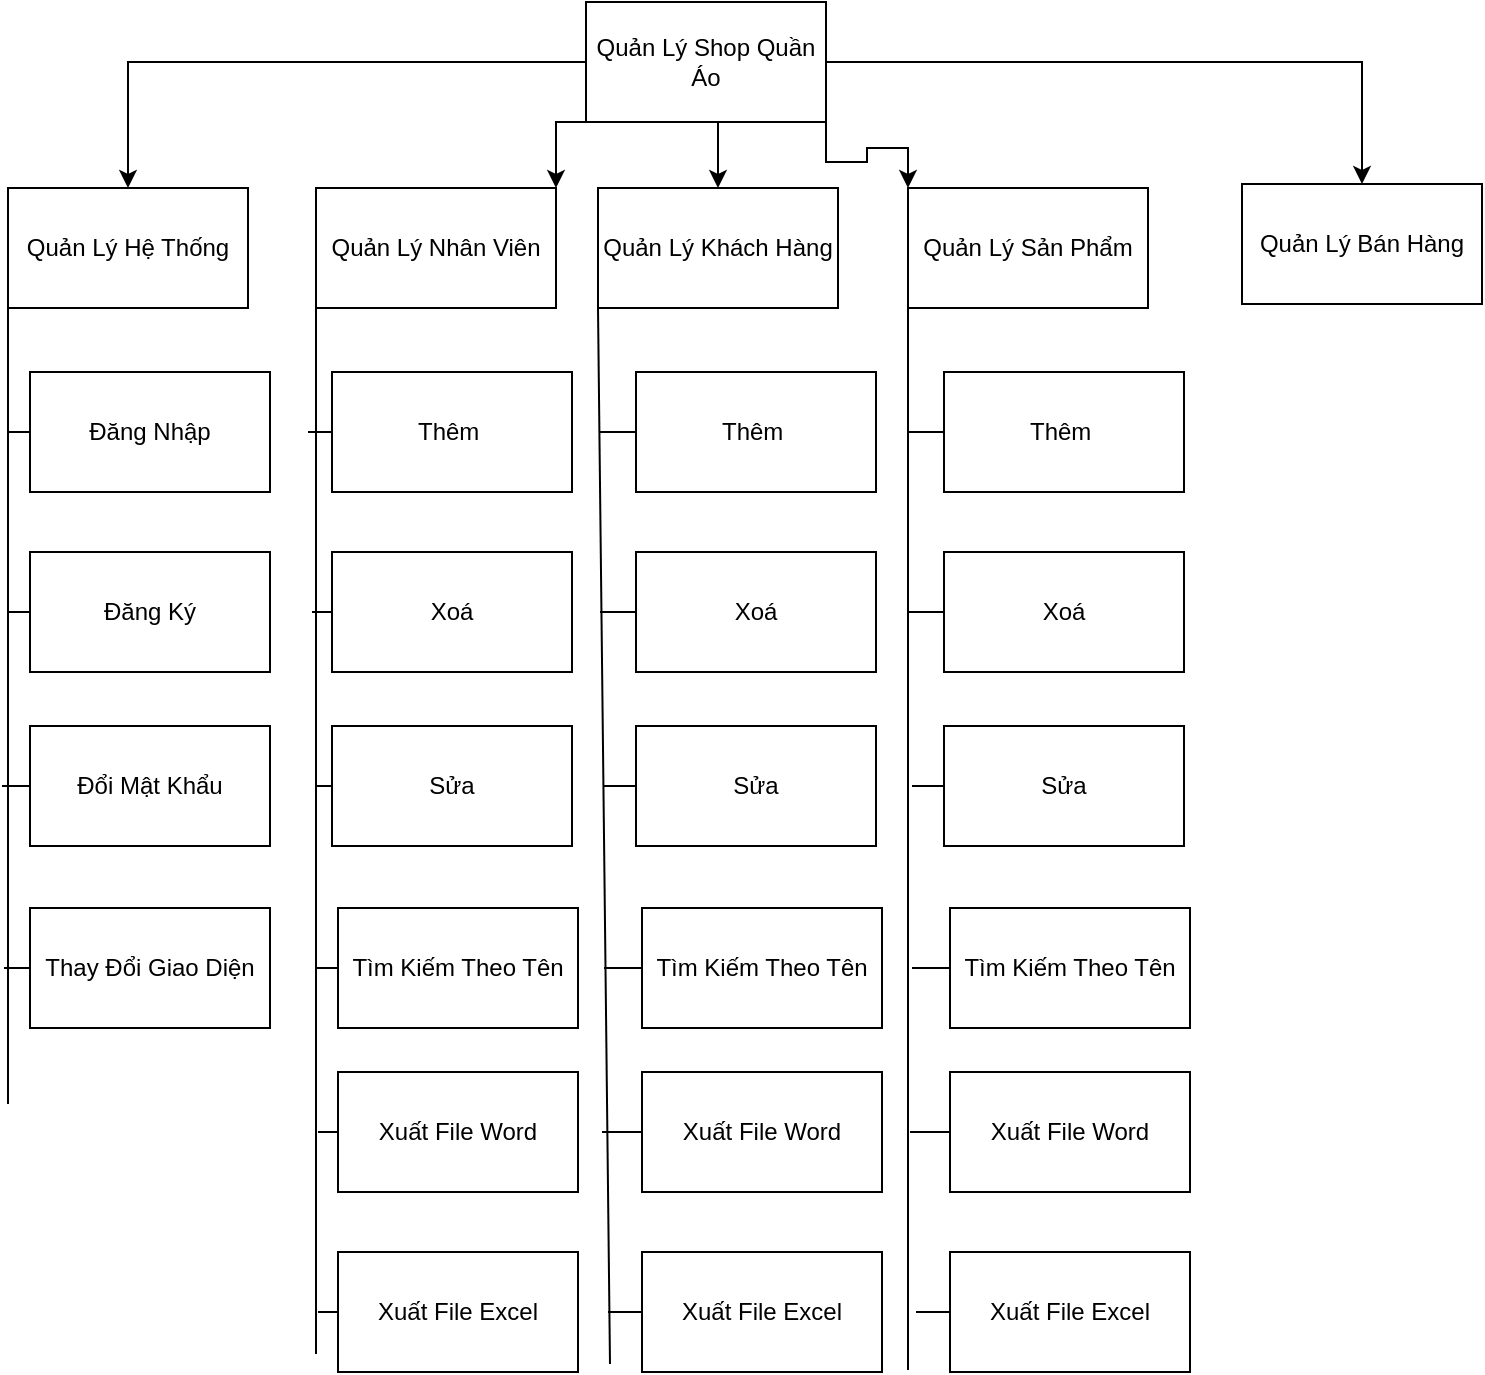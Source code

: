 <mxfile version="14.5.1" type="device"><diagram id="vHzq9cw4JUNyUy8lAEqR" name="Page-1"><mxGraphModel dx="946" dy="725" grid="0" gridSize="10" guides="1" tooltips="1" connect="1" arrows="1" fold="1" page="1" pageScale="1" pageWidth="827" pageHeight="1169" math="0" shadow="0"><root><mxCell id="0"/><mxCell id="1" parent="0"/><mxCell id="7qg13XizST-E3_estUCg-91" style="edgeStyle=orthogonalEdgeStyle;rounded=0;orthogonalLoop=1;jettySize=auto;html=1;exitX=0;exitY=1;exitDx=0;exitDy=0;entryX=1;entryY=0;entryDx=0;entryDy=0;" edge="1" parent="1" source="7qg13XizST-E3_estUCg-1" target="7qg13XizST-E3_estUCg-7"><mxGeometry relative="1" as="geometry"/></mxCell><mxCell id="7qg13XizST-E3_estUCg-92" style="edgeStyle=orthogonalEdgeStyle;rounded=0;orthogonalLoop=1;jettySize=auto;html=1;exitX=0.5;exitY=1;exitDx=0;exitDy=0;entryX=0.5;entryY=0;entryDx=0;entryDy=0;" edge="1" parent="1" source="7qg13XizST-E3_estUCg-1" target="7qg13XizST-E3_estUCg-8"><mxGeometry relative="1" as="geometry"/></mxCell><mxCell id="7qg13XizST-E3_estUCg-94" style="edgeStyle=orthogonalEdgeStyle;rounded=0;orthogonalLoop=1;jettySize=auto;html=1;exitX=1;exitY=1;exitDx=0;exitDy=0;entryX=0;entryY=0;entryDx=0;entryDy=0;" edge="1" parent="1" source="7qg13XizST-E3_estUCg-1" target="7qg13XizST-E3_estUCg-9"><mxGeometry relative="1" as="geometry"/></mxCell><mxCell id="7qg13XizST-E3_estUCg-95" style="edgeStyle=orthogonalEdgeStyle;rounded=0;orthogonalLoop=1;jettySize=auto;html=1;exitX=1;exitY=0.5;exitDx=0;exitDy=0;" edge="1" parent="1" source="7qg13XizST-E3_estUCg-1" target="7qg13XizST-E3_estUCg-10"><mxGeometry relative="1" as="geometry"/></mxCell><mxCell id="7qg13XizST-E3_estUCg-96" style="edgeStyle=orthogonalEdgeStyle;rounded=0;orthogonalLoop=1;jettySize=auto;html=1;exitX=0;exitY=0.5;exitDx=0;exitDy=0;entryX=0.5;entryY=0;entryDx=0;entryDy=0;" edge="1" parent="1" source="7qg13XizST-E3_estUCg-1" target="7qg13XizST-E3_estUCg-2"><mxGeometry relative="1" as="geometry"/></mxCell><mxCell id="7qg13XizST-E3_estUCg-1" value="Quản Lý Shop Quần Áo" style="rounded=0;whiteSpace=wrap;html=1;" vertex="1" parent="1"><mxGeometry x="318" y="6" width="120" height="60" as="geometry"/></mxCell><mxCell id="7qg13XizST-E3_estUCg-2" value="Quản Lý Hệ Thống" style="rounded=0;whiteSpace=wrap;html=1;" vertex="1" parent="1"><mxGeometry x="29" y="99" width="120" height="60" as="geometry"/></mxCell><mxCell id="7qg13XizST-E3_estUCg-3" value="Đăng Nhập" style="rounded=0;whiteSpace=wrap;html=1;" vertex="1" parent="1"><mxGeometry x="40" y="191" width="120" height="60" as="geometry"/></mxCell><mxCell id="7qg13XizST-E3_estUCg-4" value="Đăng Ký" style="rounded=0;whiteSpace=wrap;html=1;" vertex="1" parent="1"><mxGeometry x="40" y="281" width="120" height="60" as="geometry"/></mxCell><mxCell id="7qg13XizST-E3_estUCg-5" value="Đổi Mật Khẩu" style="rounded=0;whiteSpace=wrap;html=1;" vertex="1" parent="1"><mxGeometry x="40" y="368" width="120" height="60" as="geometry"/></mxCell><mxCell id="7qg13XizST-E3_estUCg-6" value="Thay Đổi Giao Diện" style="rounded=0;whiteSpace=wrap;html=1;" vertex="1" parent="1"><mxGeometry x="40" y="459" width="120" height="60" as="geometry"/></mxCell><mxCell id="7qg13XizST-E3_estUCg-7" value="Quản Lý Nhân Viên" style="rounded=0;whiteSpace=wrap;html=1;" vertex="1" parent="1"><mxGeometry x="183" y="99" width="120" height="60" as="geometry"/></mxCell><mxCell id="7qg13XizST-E3_estUCg-8" value="Quản Lý Khách Hàng" style="rounded=0;whiteSpace=wrap;html=1;" vertex="1" parent="1"><mxGeometry x="324" y="99" width="120" height="60" as="geometry"/></mxCell><mxCell id="7qg13XizST-E3_estUCg-9" value="Quản Lý Sản Phẩm" style="rounded=0;whiteSpace=wrap;html=1;" vertex="1" parent="1"><mxGeometry x="479" y="99" width="120" height="60" as="geometry"/></mxCell><mxCell id="7qg13XizST-E3_estUCg-10" value="Quản Lý Bán Hàng" style="rounded=0;whiteSpace=wrap;html=1;" vertex="1" parent="1"><mxGeometry x="646" y="97" width="120" height="60" as="geometry"/></mxCell><mxCell id="7qg13XizST-E3_estUCg-11" value="Thêm&amp;nbsp;" style="rounded=0;whiteSpace=wrap;html=1;" vertex="1" parent="1"><mxGeometry x="191" y="191" width="120" height="60" as="geometry"/></mxCell><mxCell id="7qg13XizST-E3_estUCg-12" value="Xoá" style="rounded=0;whiteSpace=wrap;html=1;" vertex="1" parent="1"><mxGeometry x="191" y="281" width="120" height="60" as="geometry"/></mxCell><mxCell id="7qg13XizST-E3_estUCg-13" value="Sửa" style="rounded=0;whiteSpace=wrap;html=1;" vertex="1" parent="1"><mxGeometry x="191" y="368" width="120" height="60" as="geometry"/></mxCell><mxCell id="7qg13XizST-E3_estUCg-14" value="Tìm Kiếm Theo Tên" style="rounded=0;whiteSpace=wrap;html=1;" vertex="1" parent="1"><mxGeometry x="194" y="459" width="120" height="60" as="geometry"/></mxCell><mxCell id="7qg13XizST-E3_estUCg-15" value="Xuất File Word" style="rounded=0;whiteSpace=wrap;html=1;" vertex="1" parent="1"><mxGeometry x="194" y="541" width="120" height="60" as="geometry"/></mxCell><mxCell id="7qg13XizST-E3_estUCg-16" value="Xuất File Excel" style="rounded=0;whiteSpace=wrap;html=1;" vertex="1" parent="1"><mxGeometry x="194" y="631" width="120" height="60" as="geometry"/></mxCell><mxCell id="7qg13XizST-E3_estUCg-35" value="" style="endArrow=none;html=1;entryX=0;entryY=1;entryDx=0;entryDy=0;" edge="1" parent="1" target="7qg13XizST-E3_estUCg-2"><mxGeometry width="50" height="50" relative="1" as="geometry"><mxPoint x="29" y="557" as="sourcePoint"/><mxPoint x="65" y="192" as="targetPoint"/></mxGeometry></mxCell><mxCell id="7qg13XizST-E3_estUCg-37" value="" style="endArrow=none;html=1;" edge="1" parent="1" source="7qg13XizST-E3_estUCg-3"><mxGeometry width="50" height="50" relative="1" as="geometry"><mxPoint x="-30.711" y="271" as="sourcePoint"/><mxPoint x="29" y="221" as="targetPoint"/></mxGeometry></mxCell><mxCell id="7qg13XizST-E3_estUCg-39" value="" style="endArrow=none;html=1;" edge="1" parent="1" source="7qg13XizST-E3_estUCg-4"><mxGeometry width="50" height="50" relative="1" as="geometry"><mxPoint x="-30.711" y="361" as="sourcePoint"/><mxPoint x="29" y="311" as="targetPoint"/></mxGeometry></mxCell><mxCell id="7qg13XizST-E3_estUCg-40" value="" style="endArrow=none;html=1;" edge="1" parent="1" source="7qg13XizST-E3_estUCg-5"><mxGeometry width="50" height="50" relative="1" as="geometry"><mxPoint x="-30.711" y="448" as="sourcePoint"/><mxPoint x="26" y="398" as="targetPoint"/></mxGeometry></mxCell><mxCell id="7qg13XizST-E3_estUCg-42" value="" style="endArrow=none;html=1;" edge="1" parent="1" source="7qg13XizST-E3_estUCg-6"><mxGeometry width="50" height="50" relative="1" as="geometry"><mxPoint x="-30.711" y="539" as="sourcePoint"/><mxPoint x="27" y="489" as="targetPoint"/></mxGeometry></mxCell><mxCell id="7qg13XizST-E3_estUCg-43" value="" style="endArrow=none;html=1;entryX=0;entryY=1;entryDx=0;entryDy=0;" edge="1" parent="1" target="7qg13XizST-E3_estUCg-7"><mxGeometry width="50" height="50" relative="1" as="geometry"><mxPoint x="183" y="682" as="sourcePoint"/><mxPoint x="226" y="176" as="targetPoint"/></mxGeometry></mxCell><mxCell id="7qg13XizST-E3_estUCg-44" value="" style="endArrow=none;html=1;" edge="1" parent="1" source="7qg13XizST-E3_estUCg-11"><mxGeometry width="50" height="50" relative="1" as="geometry"><mxPoint x="120.289" y="271" as="sourcePoint"/><mxPoint x="179" y="221" as="targetPoint"/></mxGeometry></mxCell><mxCell id="7qg13XizST-E3_estUCg-45" value="" style="endArrow=none;html=1;" edge="1" parent="1" source="7qg13XizST-E3_estUCg-12"><mxGeometry width="50" height="50" relative="1" as="geometry"><mxPoint x="120.289" y="361" as="sourcePoint"/><mxPoint x="181" y="311" as="targetPoint"/></mxGeometry></mxCell><mxCell id="7qg13XizST-E3_estUCg-46" value="" style="endArrow=none;html=1;" edge="1" parent="1" source="7qg13XizST-E3_estUCg-13"><mxGeometry width="50" height="50" relative="1" as="geometry"><mxPoint x="120.289" y="448" as="sourcePoint"/><mxPoint x="183" y="398" as="targetPoint"/></mxGeometry></mxCell><mxCell id="7qg13XizST-E3_estUCg-47" value="" style="endArrow=none;html=1;" edge="1" parent="1" source="7qg13XizST-E3_estUCg-14"><mxGeometry width="50" height="50" relative="1" as="geometry"><mxPoint x="123.289" y="539" as="sourcePoint"/><mxPoint x="183" y="489" as="targetPoint"/></mxGeometry></mxCell><mxCell id="7qg13XizST-E3_estUCg-48" value="" style="endArrow=none;html=1;" edge="1" parent="1" source="7qg13XizST-E3_estUCg-15"><mxGeometry width="50" height="50" relative="1" as="geometry"><mxPoint x="123.289" y="621" as="sourcePoint"/><mxPoint x="184" y="571" as="targetPoint"/></mxGeometry></mxCell><mxCell id="7qg13XizST-E3_estUCg-49" value="" style="endArrow=none;html=1;" edge="1" parent="1" source="7qg13XizST-E3_estUCg-16"><mxGeometry width="50" height="50" relative="1" as="geometry"><mxPoint x="123.289" y="711" as="sourcePoint"/><mxPoint x="184" y="661" as="targetPoint"/></mxGeometry></mxCell><mxCell id="7qg13XizST-E3_estUCg-63" value="Thêm&amp;nbsp;" style="rounded=0;whiteSpace=wrap;html=1;" vertex="1" parent="1"><mxGeometry x="343" y="191" width="120" height="60" as="geometry"/></mxCell><mxCell id="7qg13XizST-E3_estUCg-64" value="Xoá" style="rounded=0;whiteSpace=wrap;html=1;" vertex="1" parent="1"><mxGeometry x="343" y="281" width="120" height="60" as="geometry"/></mxCell><mxCell id="7qg13XizST-E3_estUCg-65" value="Sửa" style="rounded=0;whiteSpace=wrap;html=1;" vertex="1" parent="1"><mxGeometry x="343" y="368" width="120" height="60" as="geometry"/></mxCell><mxCell id="7qg13XizST-E3_estUCg-66" value="Tìm Kiếm Theo Tên" style="rounded=0;whiteSpace=wrap;html=1;" vertex="1" parent="1"><mxGeometry x="346" y="459" width="120" height="60" as="geometry"/></mxCell><mxCell id="7qg13XizST-E3_estUCg-67" value="Xuất File Word" style="rounded=0;whiteSpace=wrap;html=1;" vertex="1" parent="1"><mxGeometry x="346" y="541" width="120" height="60" as="geometry"/></mxCell><mxCell id="7qg13XizST-E3_estUCg-68" value="Xuất File Excel" style="rounded=0;whiteSpace=wrap;html=1;" vertex="1" parent="1"><mxGeometry x="346" y="631" width="120" height="60" as="geometry"/></mxCell><mxCell id="7qg13XizST-E3_estUCg-69" value="" style="endArrow=none;html=1;" edge="1" source="7qg13XizST-E3_estUCg-63" parent="1"><mxGeometry width="50" height="50" relative="1" as="geometry"><mxPoint x="272.289" y="271" as="sourcePoint"/><mxPoint x="325" y="221" as="targetPoint"/></mxGeometry></mxCell><mxCell id="7qg13XizST-E3_estUCg-70" value="" style="endArrow=none;html=1;" edge="1" source="7qg13XizST-E3_estUCg-64" parent="1"><mxGeometry width="50" height="50" relative="1" as="geometry"><mxPoint x="272.289" y="361" as="sourcePoint"/><mxPoint x="325" y="311" as="targetPoint"/></mxGeometry></mxCell><mxCell id="7qg13XizST-E3_estUCg-71" value="" style="endArrow=none;html=1;" edge="1" source="7qg13XizST-E3_estUCg-65" parent="1"><mxGeometry width="50" height="50" relative="1" as="geometry"><mxPoint x="272.289" y="448" as="sourcePoint"/><mxPoint x="327" y="398" as="targetPoint"/></mxGeometry></mxCell><mxCell id="7qg13XizST-E3_estUCg-72" value="" style="endArrow=none;html=1;" edge="1" source="7qg13XizST-E3_estUCg-66" parent="1"><mxGeometry width="50" height="50" relative="1" as="geometry"><mxPoint x="275.289" y="539" as="sourcePoint"/><mxPoint x="327" y="489" as="targetPoint"/></mxGeometry></mxCell><mxCell id="7qg13XizST-E3_estUCg-73" value="" style="endArrow=none;html=1;" edge="1" source="7qg13XizST-E3_estUCg-67" parent="1"><mxGeometry width="50" height="50" relative="1" as="geometry"><mxPoint x="275.289" y="621" as="sourcePoint"/><mxPoint x="326" y="571" as="targetPoint"/></mxGeometry></mxCell><mxCell id="7qg13XizST-E3_estUCg-74" value="" style="endArrow=none;html=1;" edge="1" source="7qg13XizST-E3_estUCg-68" parent="1"><mxGeometry width="50" height="50" relative="1" as="geometry"><mxPoint x="275.289" y="711" as="sourcePoint"/><mxPoint x="329" y="661" as="targetPoint"/></mxGeometry></mxCell><mxCell id="7qg13XizST-E3_estUCg-75" value="" style="endArrow=none;html=1;entryX=0;entryY=1;entryDx=0;entryDy=0;" edge="1" parent="1" target="7qg13XizST-E3_estUCg-8"><mxGeometry width="50" height="50" relative="1" as="geometry"><mxPoint x="330" y="687" as="sourcePoint"/><mxPoint x="358" y="240" as="targetPoint"/></mxGeometry></mxCell><mxCell id="7qg13XizST-E3_estUCg-76" value="Thêm&amp;nbsp;" style="rounded=0;whiteSpace=wrap;html=1;" vertex="1" parent="1"><mxGeometry x="497" y="191" width="120" height="60" as="geometry"/></mxCell><mxCell id="7qg13XizST-E3_estUCg-77" value="Xoá" style="rounded=0;whiteSpace=wrap;html=1;" vertex="1" parent="1"><mxGeometry x="497" y="281" width="120" height="60" as="geometry"/></mxCell><mxCell id="7qg13XizST-E3_estUCg-78" value="Sửa" style="rounded=0;whiteSpace=wrap;html=1;" vertex="1" parent="1"><mxGeometry x="497" y="368" width="120" height="60" as="geometry"/></mxCell><mxCell id="7qg13XizST-E3_estUCg-79" value="Tìm Kiếm Theo Tên" style="rounded=0;whiteSpace=wrap;html=1;" vertex="1" parent="1"><mxGeometry x="500" y="459" width="120" height="60" as="geometry"/></mxCell><mxCell id="7qg13XizST-E3_estUCg-80" value="Xuất File Word" style="rounded=0;whiteSpace=wrap;html=1;" vertex="1" parent="1"><mxGeometry x="500" y="541" width="120" height="60" as="geometry"/></mxCell><mxCell id="7qg13XizST-E3_estUCg-81" value="Xuất File Excel" style="rounded=0;whiteSpace=wrap;html=1;" vertex="1" parent="1"><mxGeometry x="500" y="631" width="120" height="60" as="geometry"/></mxCell><mxCell id="7qg13XizST-E3_estUCg-82" value="" style="endArrow=none;html=1;" edge="1" source="7qg13XizST-E3_estUCg-76" parent="1"><mxGeometry width="50" height="50" relative="1" as="geometry"><mxPoint x="426.289" y="271" as="sourcePoint"/><mxPoint x="479" y="221" as="targetPoint"/></mxGeometry></mxCell><mxCell id="7qg13XizST-E3_estUCg-83" value="" style="endArrow=none;html=1;" edge="1" source="7qg13XizST-E3_estUCg-77" parent="1"><mxGeometry width="50" height="50" relative="1" as="geometry"><mxPoint x="426.289" y="361" as="sourcePoint"/><mxPoint x="479" y="311" as="targetPoint"/></mxGeometry></mxCell><mxCell id="7qg13XizST-E3_estUCg-84" value="" style="endArrow=none;html=1;" edge="1" source="7qg13XizST-E3_estUCg-78" parent="1"><mxGeometry width="50" height="50" relative="1" as="geometry"><mxPoint x="426.289" y="448" as="sourcePoint"/><mxPoint x="481" y="398" as="targetPoint"/></mxGeometry></mxCell><mxCell id="7qg13XizST-E3_estUCg-85" value="" style="endArrow=none;html=1;" edge="1" source="7qg13XizST-E3_estUCg-79" parent="1"><mxGeometry width="50" height="50" relative="1" as="geometry"><mxPoint x="429.289" y="539" as="sourcePoint"/><mxPoint x="481" y="489" as="targetPoint"/></mxGeometry></mxCell><mxCell id="7qg13XizST-E3_estUCg-86" value="" style="endArrow=none;html=1;" edge="1" source="7qg13XizST-E3_estUCg-80" parent="1"><mxGeometry width="50" height="50" relative="1" as="geometry"><mxPoint x="429.289" y="621" as="sourcePoint"/><mxPoint x="480" y="571" as="targetPoint"/></mxGeometry></mxCell><mxCell id="7qg13XizST-E3_estUCg-87" value="" style="endArrow=none;html=1;" edge="1" source="7qg13XizST-E3_estUCg-81" parent="1"><mxGeometry width="50" height="50" relative="1" as="geometry"><mxPoint x="429.289" y="711" as="sourcePoint"/><mxPoint x="483" y="661" as="targetPoint"/></mxGeometry></mxCell><mxCell id="7qg13XizST-E3_estUCg-88" value="" style="endArrow=none;html=1;entryX=0;entryY=1;entryDx=0;entryDy=0;" edge="1" parent="1" target="7qg13XizST-E3_estUCg-9"><mxGeometry width="50" height="50" relative="1" as="geometry"><mxPoint x="479" y="690" as="sourcePoint"/><mxPoint x="510" y="221" as="targetPoint"/></mxGeometry></mxCell></root></mxGraphModel></diagram></mxfile>